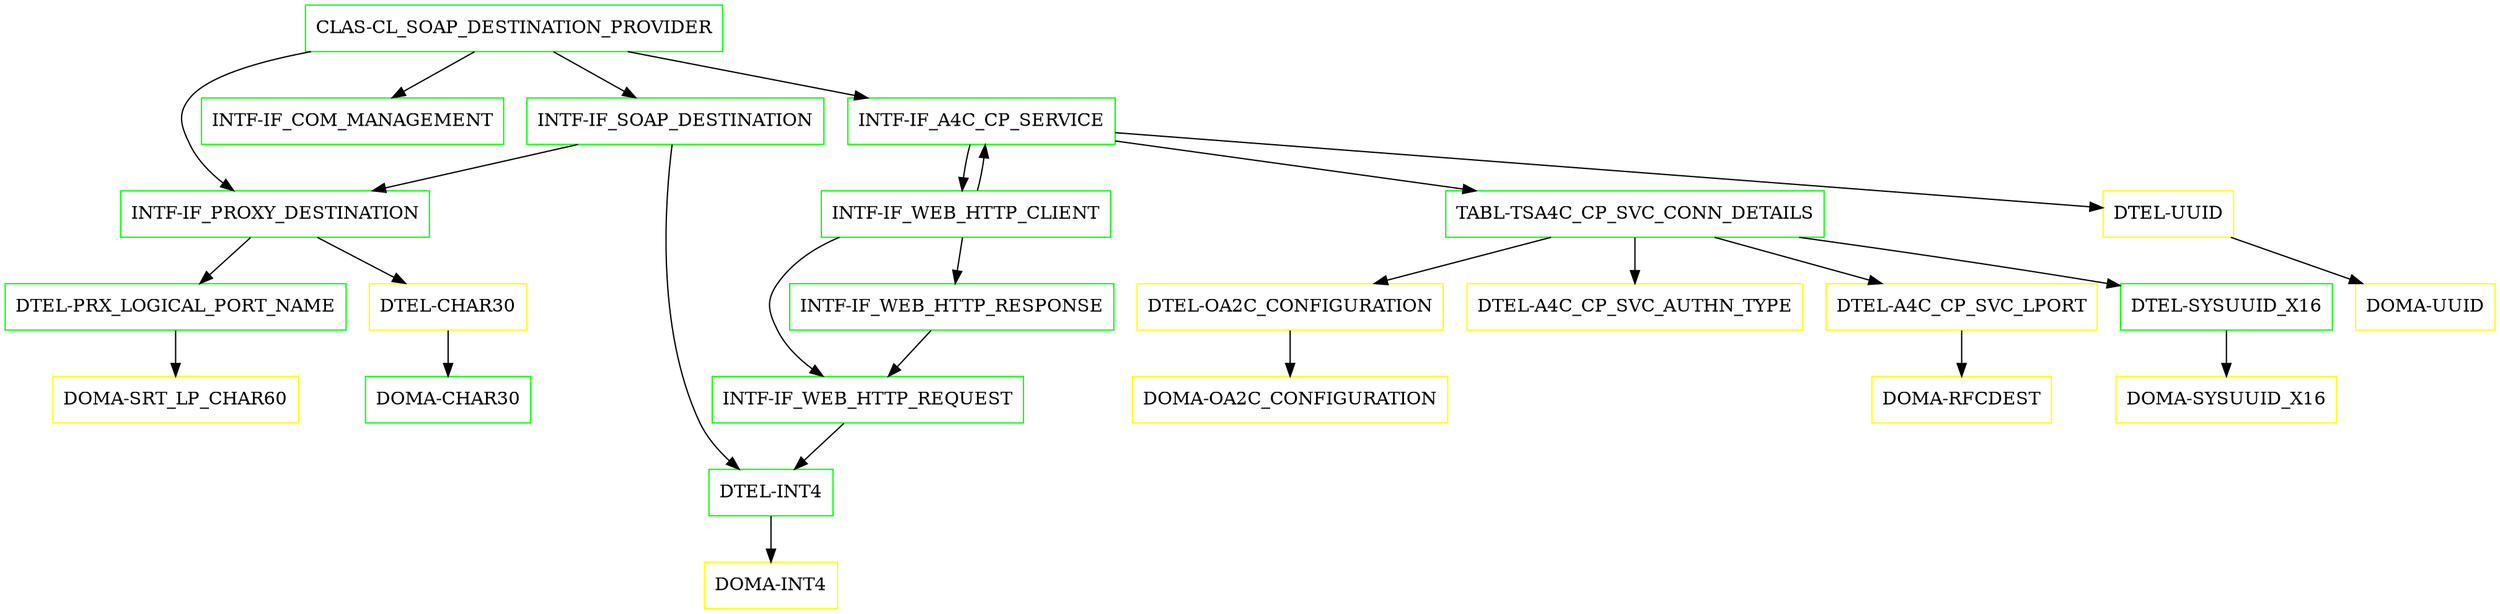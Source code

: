 digraph G {
  "CLAS-CL_SOAP_DESTINATION_PROVIDER" [shape=box,color=green];
  "INTF-IF_PROXY_DESTINATION" [shape=box,color=green,URL="./INTF_IF_PROXY_DESTINATION.html"];
  "DTEL-PRX_LOGICAL_PORT_NAME" [shape=box,color=green,URL="./DTEL_PRX_LOGICAL_PORT_NAME.html"];
  "DOMA-SRT_LP_CHAR60" [shape=box,color=yellow,URL="./DOMA_SRT_LP_CHAR60.html"];
  "DTEL-CHAR30" [shape=box,color=yellow,URL="./DTEL_CHAR30.html"];
  "DOMA-CHAR30" [shape=box,color=green,URL="./DOMA_CHAR30.html"];
  "INTF-IF_COM_MANAGEMENT" [shape=box,color=green,URL="./INTF_IF_COM_MANAGEMENT.html"];
  "INTF-IF_SOAP_DESTINATION" [shape=box,color=green,URL="./INTF_IF_SOAP_DESTINATION.html"];
  "DTEL-INT4" [shape=box,color=green,URL="./DTEL_INT4.html"];
  "DOMA-INT4" [shape=box,color=yellow,URL="./DOMA_INT4.html"];
  "INTF-IF_A4C_CP_SERVICE" [shape=box,color=green,URL="./INTF_IF_A4C_CP_SERVICE.html"];
  "INTF-IF_WEB_HTTP_CLIENT" [shape=box,color=green,URL="./INTF_IF_WEB_HTTP_CLIENT.html"];
  "INTF-IF_WEB_HTTP_REQUEST" [shape=box,color=green,URL="./INTF_IF_WEB_HTTP_REQUEST.html"];
  "INTF-IF_WEB_HTTP_RESPONSE" [shape=box,color=green,URL="./INTF_IF_WEB_HTTP_RESPONSE.html"];
  "TABL-TSA4C_CP_SVC_CONN_DETAILS" [shape=box,color=green,URL="./TABL_TSA4C_CP_SVC_CONN_DETAILS.html"];
  "DTEL-OA2C_CONFIGURATION" [shape=box,color=yellow,URL="./DTEL_OA2C_CONFIGURATION.html"];
  "DOMA-OA2C_CONFIGURATION" [shape=box,color=yellow,URL="./DOMA_OA2C_CONFIGURATION.html"];
  "DTEL-A4C_CP_SVC_AUTHN_TYPE" [shape=box,color=yellow,URL="./DTEL_A4C_CP_SVC_AUTHN_TYPE.html"];
  "DTEL-A4C_CP_SVC_LPORT" [shape=box,color=yellow,URL="./DTEL_A4C_CP_SVC_LPORT.html"];
  "DOMA-RFCDEST" [shape=box,color=yellow,URL="./DOMA_RFCDEST.html"];
  "DTEL-SYSUUID_X16" [shape=box,color=green,URL="./DTEL_SYSUUID_X16.html"];
  "DOMA-SYSUUID_X16" [shape=box,color=yellow,URL="./DOMA_SYSUUID_X16.html"];
  "DTEL-UUID" [shape=box,color=yellow,URL="./DTEL_UUID.html"];
  "DOMA-UUID" [shape=box,color=yellow,URL="./DOMA_UUID.html"];
  "CLAS-CL_SOAP_DESTINATION_PROVIDER" -> "INTF-IF_A4C_CP_SERVICE";
  "CLAS-CL_SOAP_DESTINATION_PROVIDER" -> "INTF-IF_SOAP_DESTINATION";
  "CLAS-CL_SOAP_DESTINATION_PROVIDER" -> "INTF-IF_COM_MANAGEMENT";
  "CLAS-CL_SOAP_DESTINATION_PROVIDER" -> "INTF-IF_PROXY_DESTINATION";
  "INTF-IF_PROXY_DESTINATION" -> "DTEL-CHAR30";
  "INTF-IF_PROXY_DESTINATION" -> "DTEL-PRX_LOGICAL_PORT_NAME";
  "DTEL-PRX_LOGICAL_PORT_NAME" -> "DOMA-SRT_LP_CHAR60";
  "DTEL-CHAR30" -> "DOMA-CHAR30";
  "INTF-IF_SOAP_DESTINATION" -> "DTEL-INT4";
  "INTF-IF_SOAP_DESTINATION" -> "INTF-IF_PROXY_DESTINATION";
  "DTEL-INT4" -> "DOMA-INT4";
  "INTF-IF_A4C_CP_SERVICE" -> "DTEL-UUID";
  "INTF-IF_A4C_CP_SERVICE" -> "TABL-TSA4C_CP_SVC_CONN_DETAILS";
  "INTF-IF_A4C_CP_SERVICE" -> "INTF-IF_WEB_HTTP_CLIENT";
  "INTF-IF_WEB_HTTP_CLIENT" -> "INTF-IF_WEB_HTTP_RESPONSE";
  "INTF-IF_WEB_HTTP_CLIENT" -> "INTF-IF_WEB_HTTP_REQUEST";
  "INTF-IF_WEB_HTTP_CLIENT" -> "INTF-IF_A4C_CP_SERVICE";
  "INTF-IF_WEB_HTTP_REQUEST" -> "DTEL-INT4";
  "INTF-IF_WEB_HTTP_RESPONSE" -> "INTF-IF_WEB_HTTP_REQUEST";
  "TABL-TSA4C_CP_SVC_CONN_DETAILS" -> "DTEL-SYSUUID_X16";
  "TABL-TSA4C_CP_SVC_CONN_DETAILS" -> "DTEL-A4C_CP_SVC_LPORT";
  "TABL-TSA4C_CP_SVC_CONN_DETAILS" -> "DTEL-A4C_CP_SVC_AUTHN_TYPE";
  "TABL-TSA4C_CP_SVC_CONN_DETAILS" -> "DTEL-OA2C_CONFIGURATION";
  "DTEL-OA2C_CONFIGURATION" -> "DOMA-OA2C_CONFIGURATION";
  "DTEL-A4C_CP_SVC_LPORT" -> "DOMA-RFCDEST";
  "DTEL-SYSUUID_X16" -> "DOMA-SYSUUID_X16";
  "DTEL-UUID" -> "DOMA-UUID";
}

